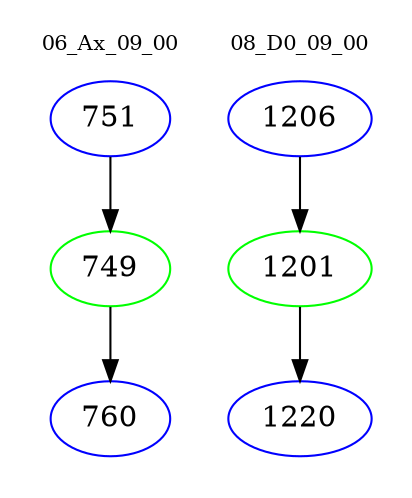 digraph{
subgraph cluster_0 {
color = white
label = "06_Ax_09_00";
fontsize=10;
T0_751 [label="751", color="blue"]
T0_751 -> T0_749 [color="black"]
T0_749 [label="749", color="green"]
T0_749 -> T0_760 [color="black"]
T0_760 [label="760", color="blue"]
}
subgraph cluster_1 {
color = white
label = "08_D0_09_00";
fontsize=10;
T1_1206 [label="1206", color="blue"]
T1_1206 -> T1_1201 [color="black"]
T1_1201 [label="1201", color="green"]
T1_1201 -> T1_1220 [color="black"]
T1_1220 [label="1220", color="blue"]
}
}
